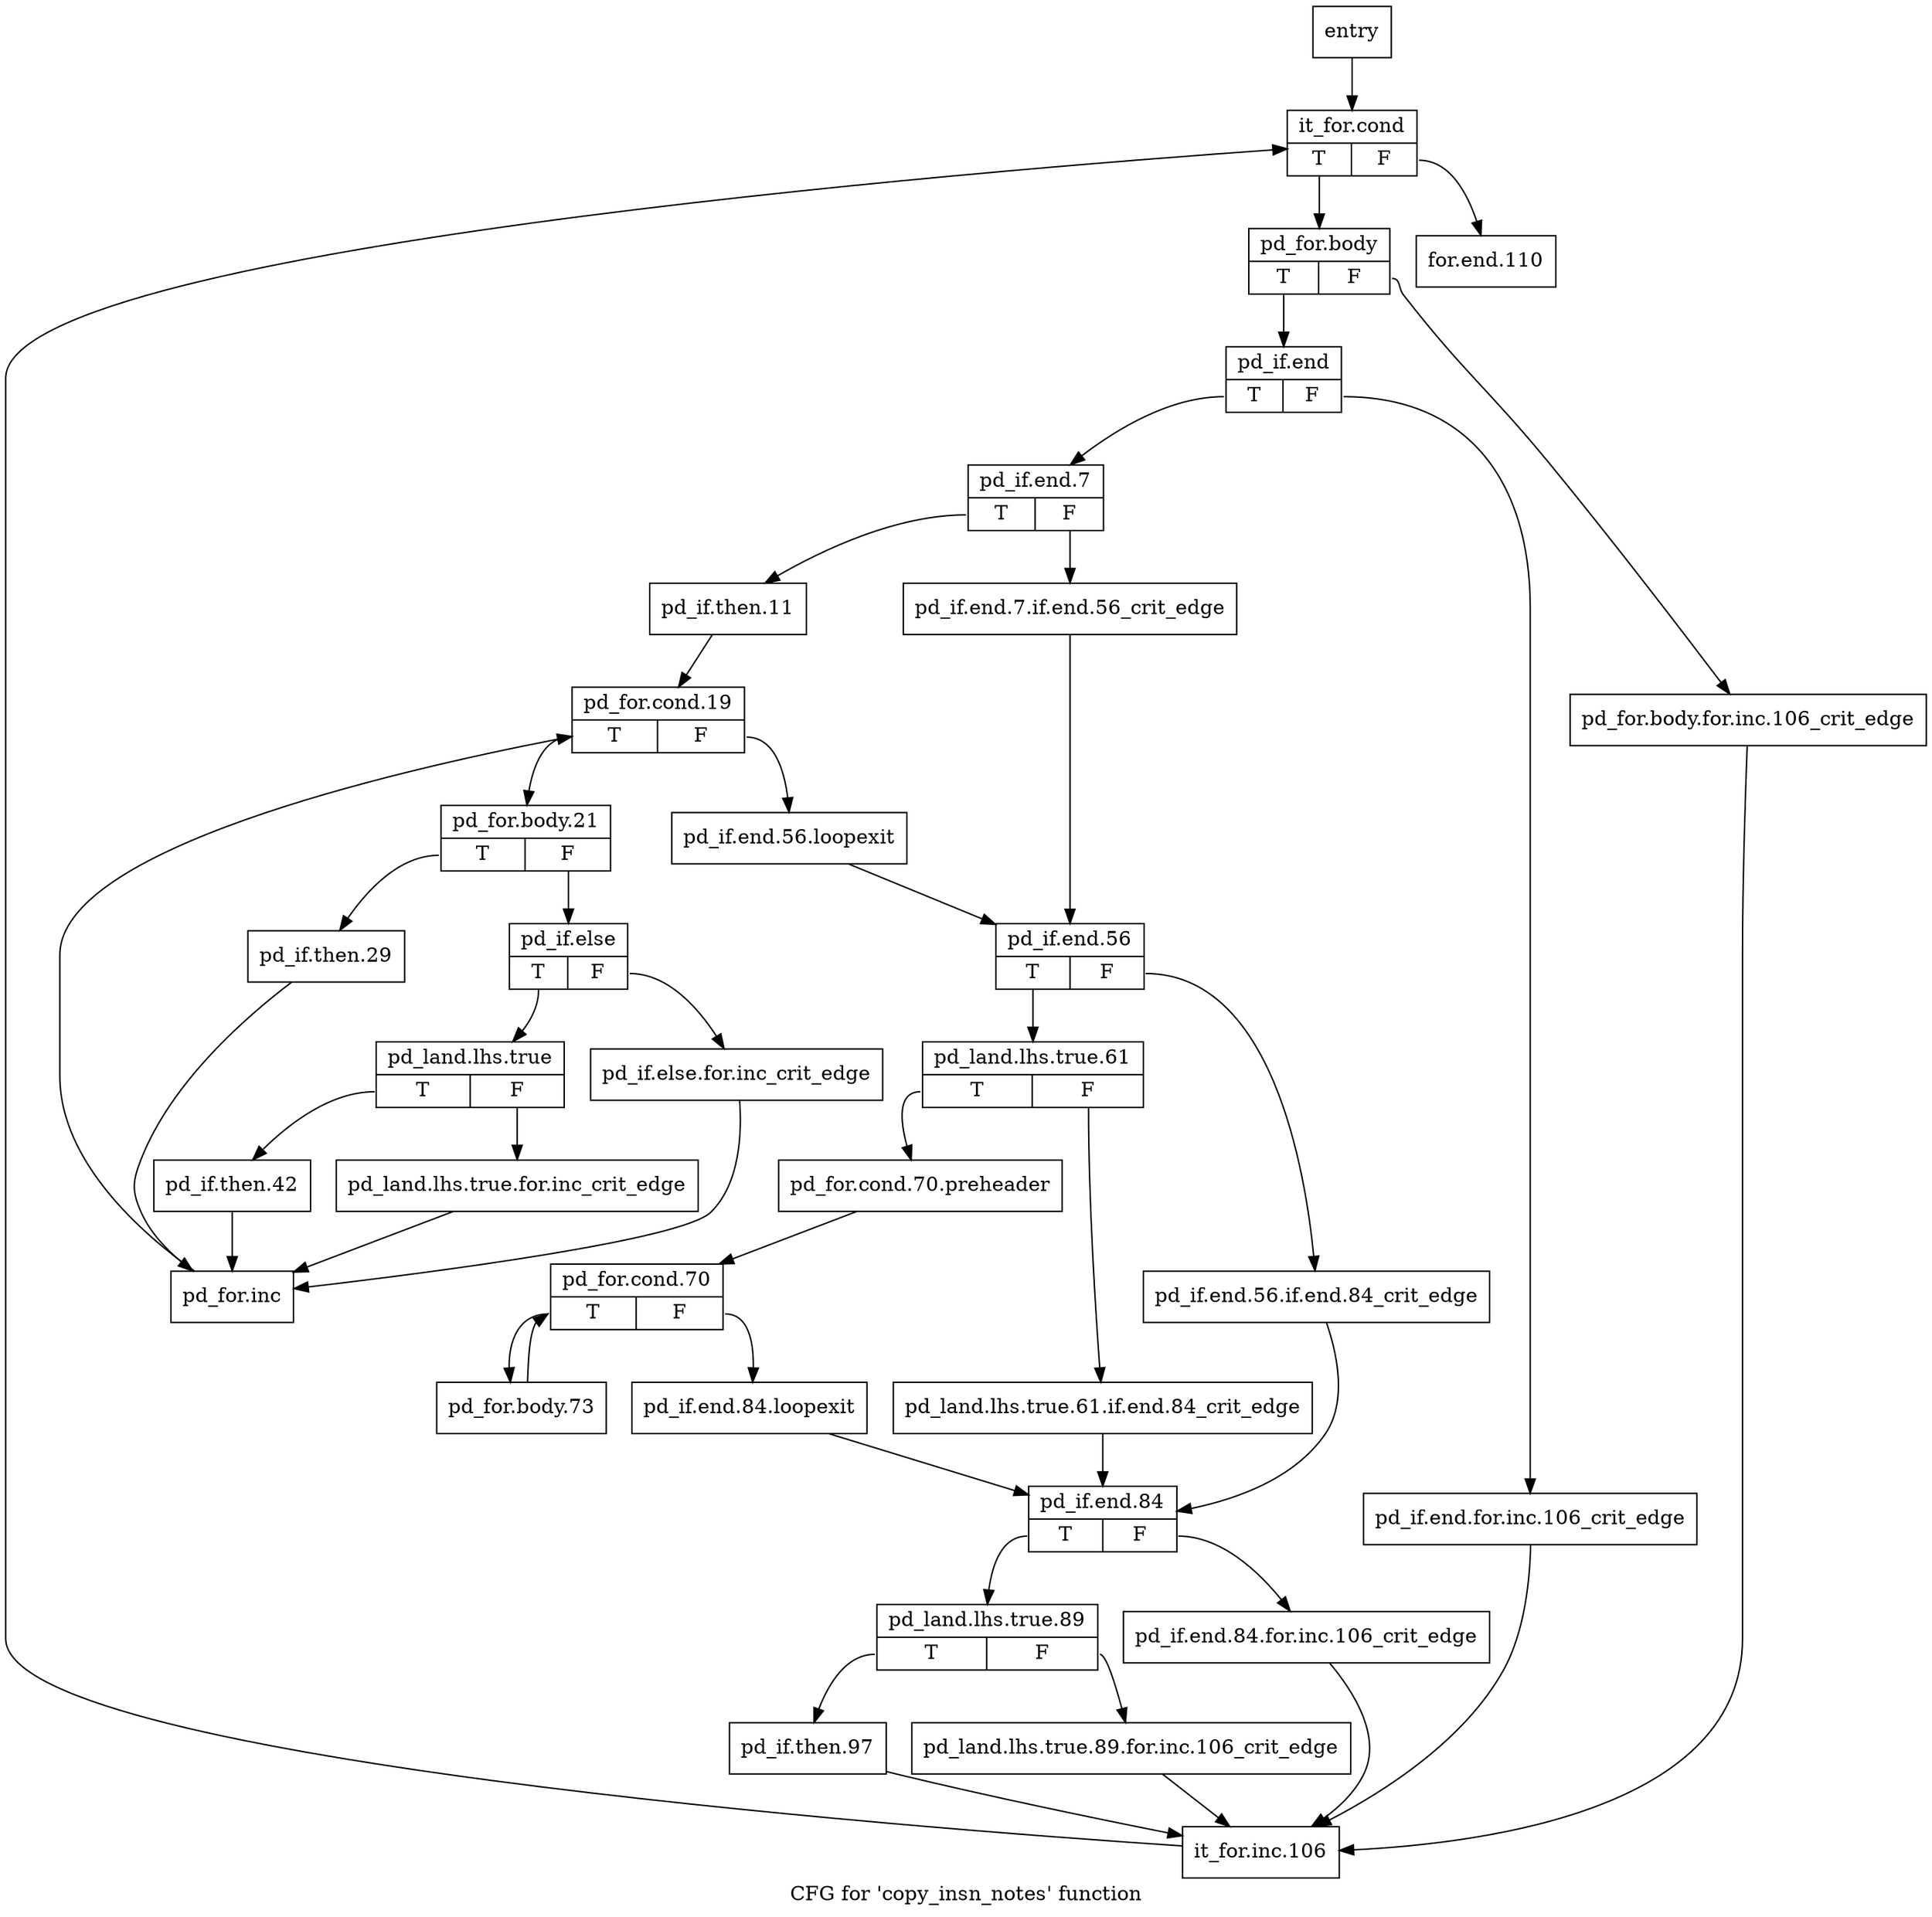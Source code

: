 digraph "CFG for 'copy_insn_notes' function" {
	label="CFG for 'copy_insn_notes' function";

	Node0x7e3ee40 [shape=record,label="{entry}"];
	Node0x7e3ee40 -> Node0x7e3ee90;
	Node0x7e3ee90 [shape=record,label="{it_for.cond|{<s0>T|<s1>F}}"];
	Node0x7e3ee90:s0 -> Node0x7e3eee0;
	Node0x7e3ee90:s1 -> Node0x7e3f890;
	Node0x7e3eee0 [shape=record,label="{pd_for.body|{<s0>T|<s1>F}}"];
	Node0x7e3eee0:s0 -> Node0x7e3ef80;
	Node0x7e3eee0:s1 -> Node0x7e3ef30;
	Node0x7e3ef30 [shape=record,label="{pd_for.body.for.inc.106_crit_edge}"];
	Node0x7e3ef30 -> Node0x7e3f840;
	Node0x7e3ef80 [shape=record,label="{pd_if.end|{<s0>T|<s1>F}}"];
	Node0x7e3ef80:s0 -> Node0x7e3f020;
	Node0x7e3ef80:s1 -> Node0x7e3efd0;
	Node0x7e3efd0 [shape=record,label="{pd_if.end.for.inc.106_crit_edge}"];
	Node0x7e3efd0 -> Node0x7e3f840;
	Node0x7e3f020 [shape=record,label="{pd_if.end.7|{<s0>T|<s1>F}}"];
	Node0x7e3f020:s0 -> Node0x7e3f0c0;
	Node0x7e3f020:s1 -> Node0x7e3f070;
	Node0x7e3f070 [shape=record,label="{pd_if.end.7.if.end.56_crit_edge}"];
	Node0x7e3f070 -> Node0x7e3f430;
	Node0x7e3f0c0 [shape=record,label="{pd_if.then.11}"];
	Node0x7e3f0c0 -> Node0x7e3f110;
	Node0x7e3f110 [shape=record,label="{pd_for.cond.19|{<s0>T|<s1>F}}"];
	Node0x7e3f110:s0 -> Node0x7e3f160;
	Node0x7e3f110:s1 -> Node0x7e3f3e0;
	Node0x7e3f160 [shape=record,label="{pd_for.body.21|{<s0>T|<s1>F}}"];
	Node0x7e3f160:s0 -> Node0x7e3f1b0;
	Node0x7e3f160:s1 -> Node0x7e3f200;
	Node0x7e3f1b0 [shape=record,label="{pd_if.then.29}"];
	Node0x7e3f1b0 -> Node0x7e3f390;
	Node0x7e3f200 [shape=record,label="{pd_if.else|{<s0>T|<s1>F}}"];
	Node0x7e3f200:s0 -> Node0x7e3f2a0;
	Node0x7e3f200:s1 -> Node0x7e3f250;
	Node0x7e3f250 [shape=record,label="{pd_if.else.for.inc_crit_edge}"];
	Node0x7e3f250 -> Node0x7e3f390;
	Node0x7e3f2a0 [shape=record,label="{pd_land.lhs.true|{<s0>T|<s1>F}}"];
	Node0x7e3f2a0:s0 -> Node0x7e3f340;
	Node0x7e3f2a0:s1 -> Node0x7e3f2f0;
	Node0x7e3f2f0 [shape=record,label="{pd_land.lhs.true.for.inc_crit_edge}"];
	Node0x7e3f2f0 -> Node0x7e3f390;
	Node0x7e3f340 [shape=record,label="{pd_if.then.42}"];
	Node0x7e3f340 -> Node0x7e3f390;
	Node0x7e3f390 [shape=record,label="{pd_for.inc}"];
	Node0x7e3f390 -> Node0x7e3f110;
	Node0x7e3f3e0 [shape=record,label="{pd_if.end.56.loopexit}"];
	Node0x7e3f3e0 -> Node0x7e3f430;
	Node0x7e3f430 [shape=record,label="{pd_if.end.56|{<s0>T|<s1>F}}"];
	Node0x7e3f430:s0 -> Node0x7e3f4d0;
	Node0x7e3f430:s1 -> Node0x7e3f480;
	Node0x7e3f480 [shape=record,label="{pd_if.end.56.if.end.84_crit_edge}"];
	Node0x7e3f480 -> Node0x7e3f6b0;
	Node0x7e3f4d0 [shape=record,label="{pd_land.lhs.true.61|{<s0>T|<s1>F}}"];
	Node0x7e3f4d0:s0 -> Node0x7e3f570;
	Node0x7e3f4d0:s1 -> Node0x7e3f520;
	Node0x7e3f520 [shape=record,label="{pd_land.lhs.true.61.if.end.84_crit_edge}"];
	Node0x7e3f520 -> Node0x7e3f6b0;
	Node0x7e3f570 [shape=record,label="{pd_for.cond.70.preheader}"];
	Node0x7e3f570 -> Node0x7e3f5c0;
	Node0x7e3f5c0 [shape=record,label="{pd_for.cond.70|{<s0>T|<s1>F}}"];
	Node0x7e3f5c0:s0 -> Node0x7e3f610;
	Node0x7e3f5c0:s1 -> Node0x7e3f660;
	Node0x7e3f610 [shape=record,label="{pd_for.body.73}"];
	Node0x7e3f610 -> Node0x7e3f5c0;
	Node0x7e3f660 [shape=record,label="{pd_if.end.84.loopexit}"];
	Node0x7e3f660 -> Node0x7e3f6b0;
	Node0x7e3f6b0 [shape=record,label="{pd_if.end.84|{<s0>T|<s1>F}}"];
	Node0x7e3f6b0:s0 -> Node0x7e3f750;
	Node0x7e3f6b0:s1 -> Node0x7e3f700;
	Node0x7e3f700 [shape=record,label="{pd_if.end.84.for.inc.106_crit_edge}"];
	Node0x7e3f700 -> Node0x7e3f840;
	Node0x7e3f750 [shape=record,label="{pd_land.lhs.true.89|{<s0>T|<s1>F}}"];
	Node0x7e3f750:s0 -> Node0x7e3f7f0;
	Node0x7e3f750:s1 -> Node0x7e3f7a0;
	Node0x7e3f7a0 [shape=record,label="{pd_land.lhs.true.89.for.inc.106_crit_edge}"];
	Node0x7e3f7a0 -> Node0x7e3f840;
	Node0x7e3f7f0 [shape=record,label="{pd_if.then.97}"];
	Node0x7e3f7f0 -> Node0x7e3f840;
	Node0x7e3f840 [shape=record,label="{it_for.inc.106}"];
	Node0x7e3f840 -> Node0x7e3ee90;
	Node0x7e3f890 [shape=record,label="{for.end.110}"];
}
